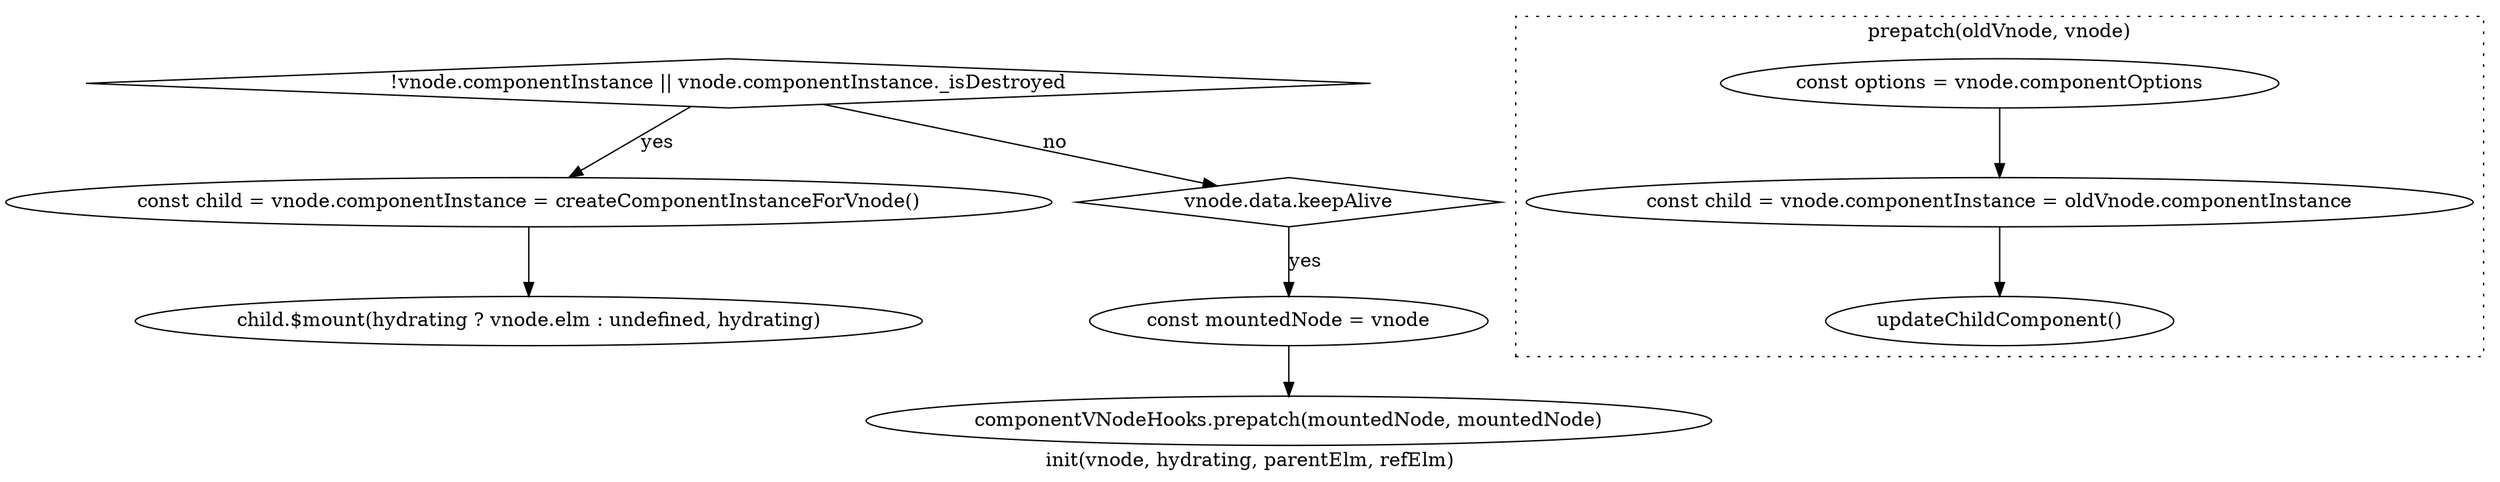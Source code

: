 digraph G {
    label="init(vnode, hydrating, parentElm, refElm)"

    componentInstance [
        label="!vnode.componentInstance || vnode.componentInstance._isDestroyed"
        shape=diamond
    ]
    varChild [
        label="const child = vnode.componentInstance = createComponentInstanceForVnode()"
    ]
    componentInstance -> varChild [label="yes"]

    invokeMount [
        label="child.$mount(hydrating ? vnode.elm : undefined, hydrating)"
    ]
    varChild -> invokeMount

    keepAlive [
        label="vnode.data.keepAlive"
        shape=diamond
    ]
    componentInstance -> keepAlive [label="no"]
    varMountdNode [
        label="const mountedNode = vnode"
    ]
    keepAlive -> varMountdNode [label="yes"]
    invokePrepatch [
        label="componentVNodeHooks.prepatch(mountedNode, mountedNode)"
    ]
    varMountdNode -> invokePrepatch
    subgraph cluster_prepatch {
        graph[style=dotted]
        label="prepatch(oldVnode, vnode)"
        varOptions [
            label="const options = vnode.componentOptions"
        ]
        varChild1 [
            label="const child = vnode.componentInstance = oldVnode.componentInstance"
        ]
        varOptions -> varChild1
        invokeUpdate [
            label="updateChildComponent()"
        ]
        varChild1 -> invokeUpdate
    }
}
